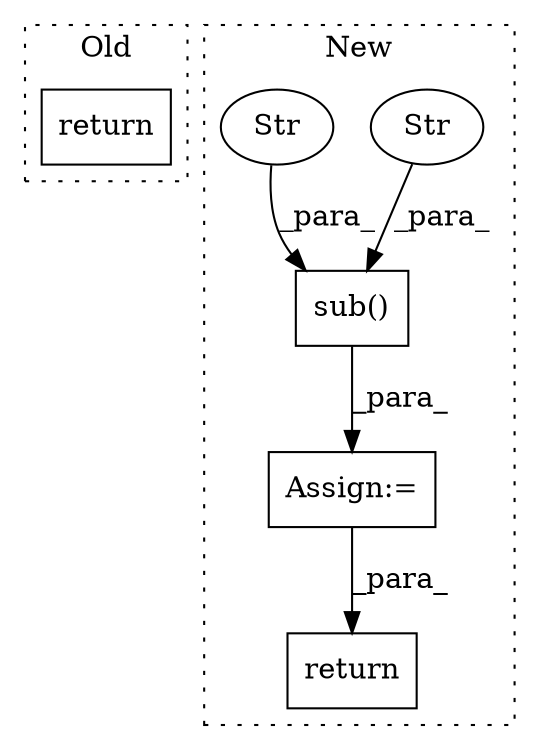 digraph G {
subgraph cluster0 {
1 [label="return" a="93" s="6591" l="7" shape="box"];
label = "Old";
style="dotted";
}
subgraph cluster1 {
2 [label="sub()" a="75" s="5472,5498" l="7,1" shape="box"];
3 [label="Str" a="66" s="5479" l="6" shape="ellipse"];
4 [label="return" a="93" s="5565" l="7" shape="box"];
5 [label="Assign:=" a="68" s="5469" l="3" shape="box"];
6 [label="Str" a="66" s="5487" l="3" shape="ellipse"];
label = "New";
style="dotted";
}
2 -> 5 [label="_para_"];
3 -> 2 [label="_para_"];
5 -> 4 [label="_para_"];
6 -> 2 [label="_para_"];
}